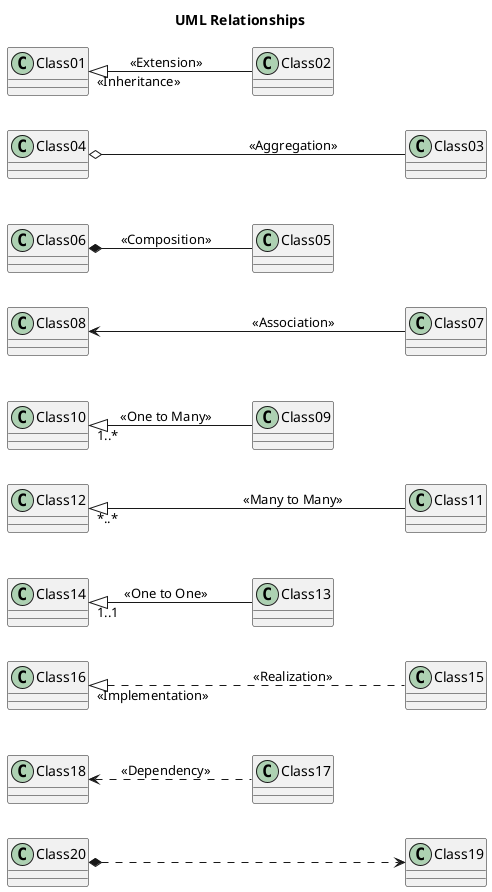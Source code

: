 @startuml Relationships
title UML Relationships
left to right direction
skinparam packageStyle square

class Class01
class Class02
class Class03
class Class04
class Class05
class Class06
class Class07
class Class08
class Class09
class Class10

class Class11
class Class12
class Class13
class Class14
class Class15
class Class16
class Class17
class Class18
class Class19
class Class20

Class02 -up-|> "<<Inheritance>>" Class01 : "<<Extension>>"
Class03 --up-o Class04 : "<<Aggregation>>"
Class05 -up-* Class06 : "<<Composition>>"
Class07 --up-> Class08 : "<<Association>>"
Class09  -up-|> "1..*" Class10 : <<One to Many>>  
Class11  --up-|> "*..*" Class12 : <<Many to Many>>  
Class13  -up-|> "1..1" Class14 : <<One to One>>  
Class15 ..up.|>"<<Implementation>>" Class16 : "<<Realization>>"
Class17 .up.> Class18 : "<<Dependency>>"

Class19 <..up.* Class20  
@enduml
